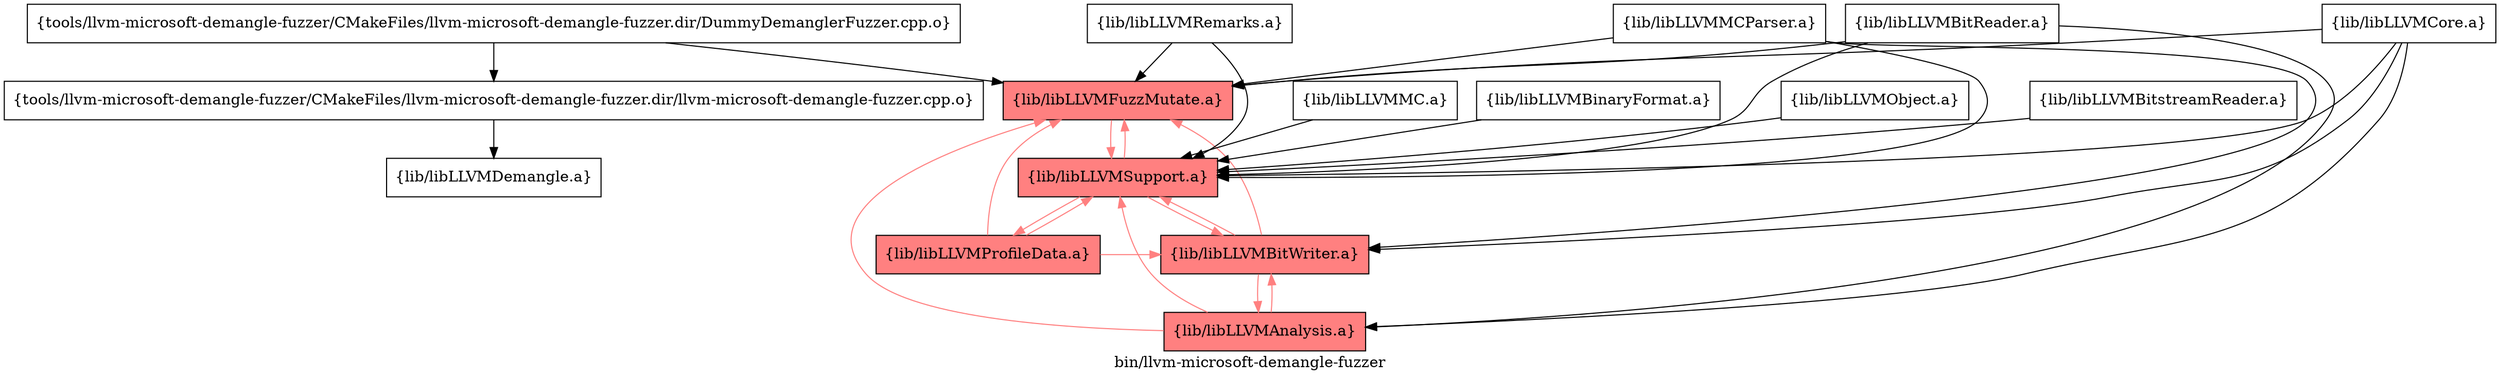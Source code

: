 digraph "bin/llvm-microsoft-demangle-fuzzer" {
	label="bin/llvm-microsoft-demangle-fuzzer";
	{ rank=same; Node0x564dac2d4c38;  }
	{ rank=same; Node0x564dac2d8158; Node0x564dac2d2ed8;  }
	{ rank=same; Node0x564dac2d29d8; Node0x564dac2d1fd8;  }
	{ rank=same; Node0x564dac2d24d8; Node0x564dac2d83d8;  }

	Node0x564dac2d4c38 [shape=record,shape=box,group=0,label="{tools/llvm-microsoft-demangle-fuzzer/CMakeFiles/llvm-microsoft-demangle-fuzzer.dir/DummyDemanglerFuzzer.cpp.o}"];
	Node0x564dac2d4c38 -> Node0x564dac2d8158;
	Node0x564dac2d4c38 -> Node0x564dac2d2ed8;
	Node0x564dac2d8158 [shape=record,shape=box,group=0,label="{tools/llvm-microsoft-demangle-fuzzer/CMakeFiles/llvm-microsoft-demangle-fuzzer.dir/llvm-microsoft-demangle-fuzzer.cpp.o}"];
	Node0x564dac2d8158 -> Node0x564dac2d29d8;
	Node0x564dac2d2ed8 [shape=record,shape=box,style=filled,fillcolor="1.000000 0.5 1",group=1,label="{lib/libLLVMFuzzMutate.a}"];
	Node0x564dac2d2ed8 -> Node0x564dac2d1fd8[color="1.000000 0.5 1"];
	Node0x564dac2d29d8 [shape=record,shape=box,group=0,label="{lib/libLLVMDemangle.a}"];
	Node0x564dac2d1fd8 [shape=record,shape=box,style=filled,fillcolor="1.000000 0.5 1",group=1,label="{lib/libLLVMSupport.a}"];
	Node0x564dac2d1fd8 -> Node0x564dac2d2ed8[color="1.000000 0.5 1"];
	Node0x564dac2d1fd8 -> Node0x564dac2d24d8[color="1.000000 0.5 1"];
	Node0x564dac2d1fd8 -> Node0x564dac2d83d8[color="1.000000 0.5 1"];
	Node0x564dac2d24d8 [shape=record,shape=box,style=filled,fillcolor="1.000000 0.5 1",group=1,label="{lib/libLLVMBitWriter.a}"];
	Node0x564dac2d24d8 -> Node0x564dac2d2ed8[color="1.000000 0.5 1"];
	Node0x564dac2d24d8 -> Node0x564dac2d1fd8[color="1.000000 0.5 1"];
	Node0x564dac2d24d8 -> Node0x564dac2d5958[color="1.000000 0.5 1"];
	Node0x564dac2d5958 [shape=record,shape=box,style=filled,fillcolor="1.000000 0.5 1",group=1,label="{lib/libLLVMAnalysis.a}"];
	Node0x564dac2d5958 -> Node0x564dac2d1fd8[color="1.000000 0.5 1"];
	Node0x564dac2d5958 -> Node0x564dac2d2ed8[color="1.000000 0.5 1"];
	Node0x564dac2d5958 -> Node0x564dac2d24d8[color="1.000000 0.5 1"];
	Node0x564dac2d4a58 [shape=record,shape=box,group=0,label="{lib/libLLVMObject.a}"];
	Node0x564dac2d4a58 -> Node0x564dac2d1fd8;
	Node0x564dac2d4f58 [shape=record,shape=box,group=0,label="{lib/libLLVMBitReader.a}"];
	Node0x564dac2d4f58 -> Node0x564dac2d2ed8;
	Node0x564dac2d4f58 -> Node0x564dac2d1fd8;
	Node0x564dac2d4f58 -> Node0x564dac2d5958;
	Node0x564dac2d4058 [shape=record,shape=box,group=0,label="{lib/libLLVMMCParser.a}"];
	Node0x564dac2d4058 -> Node0x564dac2d2ed8;
	Node0x564dac2d4058 -> Node0x564dac2d1fd8;
	Node0x564dac2d4058 -> Node0x564dac2d24d8;
	Node0x564dac2d83d8 [shape=record,shape=box,style=filled,fillcolor="1.000000 0.5 1",group=1,label="{lib/libLLVMProfileData.a}"];
	Node0x564dac2d83d8 -> Node0x564dac2d2ed8[color="1.000000 0.5 1"];
	Node0x564dac2d83d8 -> Node0x564dac2d1fd8[color="1.000000 0.5 1"];
	Node0x564dac2d83d8 -> Node0x564dac2d24d8[color="1.000000 0.5 1"];
	Node0x564dac2d8888 [shape=record,shape=box,group=0,label="{lib/libLLVMCore.a}"];
	Node0x564dac2d8888 -> Node0x564dac2d1fd8;
	Node0x564dac2d8888 -> Node0x564dac2d2ed8;
	Node0x564dac2d8888 -> Node0x564dac2d5958;
	Node0x564dac2d8888 -> Node0x564dac2d24d8;
	Node0x564dac2d8388 [shape=record,shape=box,group=0,label="{lib/libLLVMRemarks.a}"];
	Node0x564dac2d8388 -> Node0x564dac2d1fd8;
	Node0x564dac2d8388 -> Node0x564dac2d2ed8;
	Node0x564dac2d7ca8 [shape=record,shape=box,group=0,label="{lib/libLLVMBitstreamReader.a}"];
	Node0x564dac2d7ca8 -> Node0x564dac2d1fd8;
	Node0x564dac2d77f8 [shape=record,shape=box,group=0,label="{lib/libLLVMMC.a}"];
	Node0x564dac2d77f8 -> Node0x564dac2d1fd8;
	Node0x564dac2d7348 [shape=record,shape=box,group=0,label="{lib/libLLVMBinaryFormat.a}"];
	Node0x564dac2d7348 -> Node0x564dac2d1fd8;
}
